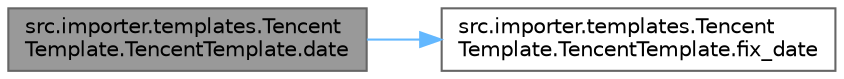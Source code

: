 digraph "src.importer.templates.TencentTemplate.TencentTemplate.date"
{
 // LATEX_PDF_SIZE
  bgcolor="transparent";
  edge [fontname=Helvetica,fontsize=10,labelfontname=Helvetica,labelfontsize=10];
  node [fontname=Helvetica,fontsize=10,shape=box,height=0.2,width=0.4];
  rankdir="LR";
  Node1 [id="Node000001",label="src.importer.templates.Tencent\lTemplate.TencentTemplate.date",height=0.2,width=0.4,color="gray40", fillcolor="grey60", style="filled", fontcolor="black",tooltip=" "];
  Node1 -> Node2 [id="edge1_Node000001_Node000002",color="steelblue1",style="solid",tooltip=" "];
  Node2 [id="Node000002",label="src.importer.templates.Tencent\lTemplate.TencentTemplate.fix_date",height=0.2,width=0.4,color="grey40", fillcolor="white", style="filled",URL="$classsrc_1_1importer_1_1templates_1_1_tencent_template_1_1_tencent_template.html#ac0d199fdd503fa3b34c155d0326ffff4",tooltip=" "];
}
